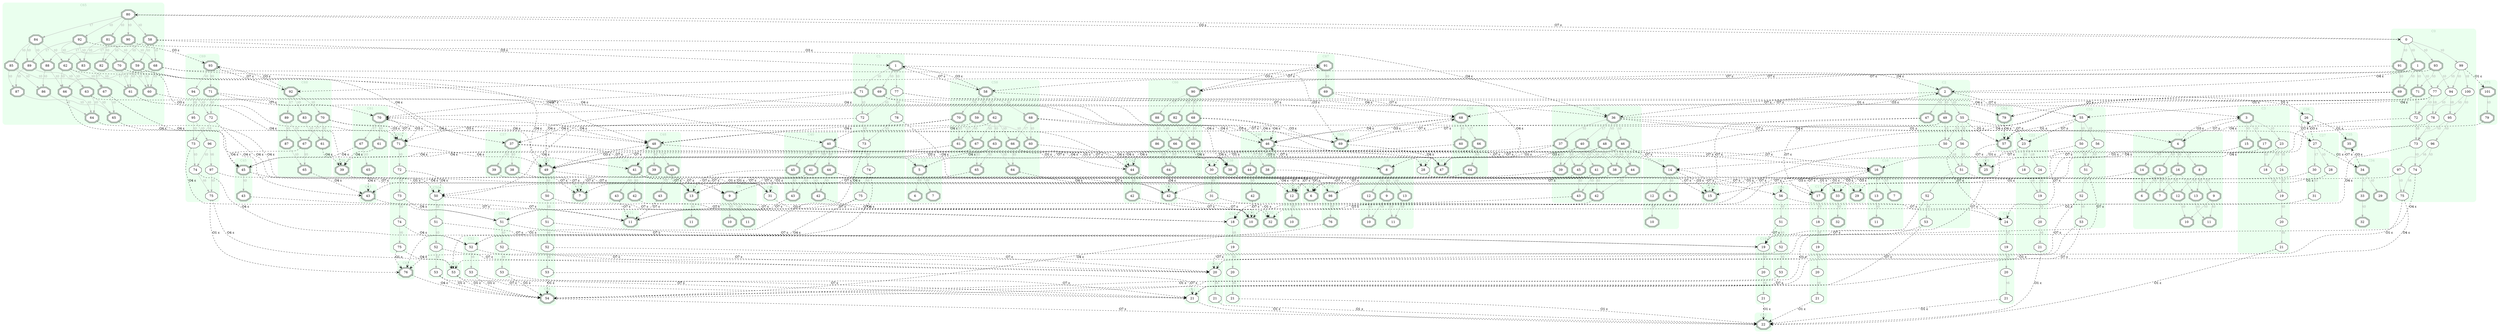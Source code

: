digraph "EXPgen/Seed1462881539" {
node [style=filled fillcolor=white]
subgraph cluster0 {
style="rounded,filled" label="C0" fontcolor="#B2CCBB" color="#EAFFEE"
edge[color=darkgray fontcolor=darkgray]
node [shape=octagon]; C0S0 [label=0];
node [shape=doubleoctagon]; C0S1 [label=1];
node [shape=doubleoctagon]; C0S69 [label=69];
node [shape=doubleoctagon]; C0S71 [label=71];
node [shape=octagon]; C0S72 [label=72];
node [shape=octagon]; C0S73 [label=73];
node [shape=octagon]; C0S74 [label=74];
node [shape=octagon]; C0S75 [label=75];
node [shape=octagon]; C0S77 [label=77];
node [shape=octagon]; C0S78 [label=78];
node [shape=doubleoctagon]; C0S91 [label=91];
node [shape=doubleoctagon]; C0S93 [label=93];
node [shape=oval]; C0S94 [label=94];
node [shape=oval]; C0S95 [label=95];
node [shape=oval]; C0S96 [label=96];
node [shape=octagon]; C0S97 [label=97];
node [shape=octagon]; C0S99 [label=99];
node [shape=oval]; C0S100 [label=100];
C0S0 -> C0S1 [label=t0]
C0S0 -> C0S99 [label=t0]
C0S0 -> C0S91 [label=t0]
C0S0 -> C0S93 [label=t0]
C0S1 -> C0S77 [label=t0]
C0S1 -> C0S69 [label=t0]
C0S1 -> C0S71 [label=t0]
C0S71 -> C0S72 [label=t0]
C0S72 -> C0S73 [label=t8]
C0S73 -> C0S74 [label=t0]
C0S74 -> C0S75 [label=t6]
C0S77 -> C0S78 [label=t8]
C0S77 -> C0S72 [label=t0]
C0S78 -> C0S73 [label=t0]
C0S91 -> C0S69 [label=t0]
C0S93 -> C0S71 [label=t0]
C0S93 -> C0S94 [label=t0]
C0S94 -> C0S72 [label=t0]
C0S94 -> C0S95 [label=t8]
C0S95 -> C0S73 [label=t0]
C0S95 -> C0S96 [label=t0]
C0S96 -> C0S74 [label=t0]
C0S96 -> C0S97 [label=t6]
C0S97 -> C0S75 [label=t0]
C0S99 -> C0S77 [label=t0]
C0S99 -> C0S100 [label=t8]
C0S99 -> C0S94 [label=t0]
C0S100 -> C0S78 [label=t0]
C0S100 -> C0S95 [label=t0]
}
subgraph cluster1 {
style="rounded,filled" label="C1" fontcolor="#B2CCBB" color="#EAFFEE"
edge[color=darkgray fontcolor=darkgray]
node [shape=doubleoctagon]; C1S1 [label=1];
node [shape=doubleoctagon]; C1S69 [label=69];
node [shape=doubleoctagon]; C1S71 [label=71];
node [shape=octagon]; C1S72 [label=72];
node [shape=octagon]; C1S73 [label=73];
node [shape=octagon]; C1S74 [label=74];
node [shape=octagon]; C1S75 [label=75];
node [shape=octagon]; C1S77 [label=77];
node [shape=octagon]; C1S78 [label=78];
C1S1 -> C1S77 [label=t0]
C1S1 -> C1S69 [label=t0]
C1S1 -> C1S71 [label=t0]
C1S71 -> C1S72 [label=t0]
C1S72 -> C1S73 [label=t8]
C1S73 -> C1S74 [label=t0]
C1S74 -> C1S75 [label=t6]
C1S77 -> C1S78 [label=t8]
C1S77 -> C1S72 [label=t0]
C1S78 -> C1S73 [label=t0]
}
subgraph cluster2 {
style="rounded,filled" label="C2" fontcolor="#B2CCBB" color="#EAFFEE"
edge[color=darkgray fontcolor=darkgray]
node [shape=doubleoctagon]; C2S2 [label=2];
node [shape=doubleoctagon]; C2S47 [label=47];
node [shape=doubleoctagon]; C2S49 [label=49];
node [shape=octagon]; C2S50 [label=50];
node [shape=octagon]; C2S51 [label=51];
node [shape=octagon]; C2S52 [label=52];
node [shape=octagon]; C2S53 [label=53];
node [shape=octagon]; C2S55 [label=55];
node [shape=octagon]; C2S56 [label=56];
C2S2 -> C2S55 [label=t0]
C2S2 -> C2S47 [label=t0]
C2S2 -> C2S49 [label=t0]
C2S49 -> C2S50 [label=t0]
C2S50 -> C2S51 [label=t8]
C2S51 -> C2S52 [label=t0]
C2S52 -> C2S53 [label=t6]
C2S55 -> C2S56 [label=t8]
C2S55 -> C2S50 [label=t0]
C2S56 -> C2S51 [label=t0]
}
subgraph cluster3 {
style="rounded,filled" label="C3" fontcolor="#B2CCBB" color="#EAFFEE"
edge[color=darkgray fontcolor=darkgray]
node [shape=doubleoctagon]; C3S3 [label=3];
node [shape=doubleoctagon]; C3S15 [label=15];
node [shape=doubleoctagon]; C3S17 [label=17];
node [shape=oval]; C3S18 [label=18];
node [shape=oval]; C3S19 [label=19];
node [shape=oval]; C3S20 [label=20];
node [shape=octagon]; C3S21 [label=21];
node [shape=octagon]; C3S23 [label=23];
node [shape=oval]; C3S24 [label=24];
C3S3 -> C3S23 [label=t0]
C3S3 -> C3S15 [label=t0]
C3S3 -> C3S17 [label=t0]
C3S17 -> C3S18 [label=t0]
C3S18 -> C3S19 [label=t8]
C3S19 -> C3S20 [label=t0]
C3S20 -> C3S21 [label=t6]
C3S23 -> C3S24 [label=t8]
C3S23 -> C3S18 [label=t0]
C3S24 -> C3S19 [label=t0]
}
subgraph cluster4 {
style="rounded,filled" label="C4" fontcolor="#B2CCBB" color="#EAFFEE"
edge[color=darkgray fontcolor=darkgray]
node [shape=doubleoctagon]; C4S4 [label=4];
node [shape=doubleoctagon]; C4S5 [label=5];
node [shape=doubleoctagon]; C4S6 [label=6];
node [shape=doubleoctagon]; C4S7 [label=7];
node [shape=doubleoctagon]; C4S8 [label=8];
node [shape=doubleoctagon]; C4S9 [label=9];
node [shape=doubleoctagon]; C4S10 [label=10];
node [shape=doubleoctagon]; C4S11 [label=11];
node [shape=doubleoctagon]; C4S12 [label=12];
node [shape=doubleoctagon]; C4S13 [label=13];
node [shape=doubleoctagon]; C4S14 [label=14];
node [shape=doubleoctagon]; C4S16 [label=16];
C4S4 -> C4S5 [label=t0]
C4S4 -> C4S8 [label=t7]
C4S4 -> C4S14 [label=t0]
C4S4 -> C4S16 [label=t0]
C4S5 -> C4S6 [label=t0]
C4S5 -> C4S7 [label=t0]
C4S8 -> C4S9 [label=t0]
C4S8 -> C4S12 [label=t0]
C4S8 -> C4S13 [label=t0]
C4S9 -> C4S10 [label=t0]
C4S9 -> C4S11 [label=t0]
C4S12 -> C4S10 [label=t0]
C4S13 -> C4S11 [label=t0]
C4S14 -> C4S6 [label=t0]
C4S14 -> C4S12 [label=t7]
C4S16 -> C4S7 [label=t0]
C4S16 -> C4S13 [label=t7]
}
subgraph cluster5 {
style="rounded,filled" label="C5" fontcolor="#B2CCBB" color="#EAFFEE"
edge[color=darkgray fontcolor=darkgray]
node [shape=doubleoctagon]; C5S5 [label=5];
node [shape=doubleoctagon]; C5S6 [label=6];
node [shape=doubleoctagon]; C5S7 [label=7];
C5S5 -> C5S6 [label=t0]
C5S5 -> C5S7 [label=t0]
}
subgraph cluster6 {
style="rounded,filled" label="C6" fontcolor="#B2CCBB" color="#EAFFEE"
edge[color=darkgray fontcolor=darkgray]
node [shape=doubleoctagon]; C6S6 [label=6];
}
subgraph cluster7 {
style="rounded,filled" label="C7" fontcolor="#B2CCBB" color="#EAFFEE"
edge[color=darkgray fontcolor=darkgray]
node [shape=doubleoctagon]; C7S7 [label=7];
}
subgraph cluster8 {
style="rounded,filled" label="C8" fontcolor="#B2CCBB" color="#EAFFEE"
edge[color=darkgray fontcolor=darkgray]
node [shape=doubleoctagon]; C8S8 [label=8];
node [shape=doubleoctagon]; C8S9 [label=9];
node [shape=doubleoctagon]; C8S10 [label=10];
node [shape=doubleoctagon]; C8S11 [label=11];
node [shape=doubleoctagon]; C8S12 [label=12];
node [shape=doubleoctagon]; C8S13 [label=13];
C8S8 -> C8S9 [label=t0]
C8S8 -> C8S12 [label=t0]
C8S8 -> C8S13 [label=t0]
C8S9 -> C8S10 [label=t0]
C8S9 -> C8S11 [label=t0]
C8S12 -> C8S10 [label=t0]
C8S13 -> C8S11 [label=t0]
}
subgraph cluster9 {
style="rounded,filled" label="C9" fontcolor="#B2CCBB" color="#EAFFEE"
edge[color=darkgray fontcolor=darkgray]
node [shape=doubleoctagon]; C9S9 [label=9];
node [shape=doubleoctagon]; C9S10 [label=10];
node [shape=doubleoctagon]; C9S11 [label=11];
C9S9 -> C9S10 [label=t0]
C9S9 -> C9S11 [label=t0]
}
subgraph cluster10 {
style="rounded,filled" label="C10" fontcolor="#B2CCBB" color="#EAFFEE"
edge[color=darkgray fontcolor=darkgray]
node [shape=doubleoctagon]; C10S10 [label=10];
}
subgraph cluster11 {
style="rounded,filled" label="C11" fontcolor="#B2CCBB" color="#EAFFEE"
edge[color=darkgray fontcolor=darkgray]
node [shape=doubleoctagon]; C11S11 [label=11];
}
subgraph cluster12 {
style="rounded,filled" label="C12" fontcolor="#B2CCBB" color="#EAFFEE"
edge[color=darkgray fontcolor=darkgray]
node [shape=doubleoctagon]; C12S12 [label=12];
node [shape=doubleoctagon]; C12S10 [label=10];
C12S12 -> C12S10 [label=t0]
}
subgraph cluster13 {
style="rounded,filled" label="C13" fontcolor="#B2CCBB" color="#EAFFEE"
edge[color=darkgray fontcolor=darkgray]
node [shape=doubleoctagon]; C13S13 [label=13];
node [shape=doubleoctagon]; C13S11 [label=11];
C13S13 -> C13S11 [label=t0]
}
subgraph cluster14 {
style="rounded,filled" label="C14" fontcolor="#B2CCBB" color="#EAFFEE"
edge[color=darkgray fontcolor=darkgray]
node [shape=doubleoctagon]; C14S14 [label=14];
node [shape=doubleoctagon]; C14S10 [label=10];
node [shape=doubleoctagon]; C14S12 [label=12];
node [shape=doubleoctagon]; C14S6 [label=6];
C14S14 -> C14S6 [label=t0]
C14S14 -> C14S12 [label=t7]
C14S12 -> C14S10 [label=t0]
}
subgraph cluster15 {
style="rounded,filled" label="C15" fontcolor="#B2CCBB" color="#EAFFEE"
edge[color=darkgray fontcolor=darkgray]
node [shape=doubleoctagon]; C15S15 [label=15];
}
subgraph cluster16 {
style="rounded,filled" label="C16" fontcolor="#B2CCBB" color="#EAFFEE"
edge[color=darkgray fontcolor=darkgray]
node [shape=doubleoctagon]; C16S16 [label=16];
node [shape=doubleoctagon]; C16S11 [label=11];
node [shape=doubleoctagon]; C16S13 [label=13];
node [shape=doubleoctagon]; C16S7 [label=7];
C16S16 -> C16S7 [label=t0]
C16S16 -> C16S13 [label=t7]
C16S13 -> C16S11 [label=t0]
}
subgraph cluster17 {
style="rounded,filled" label="C17" fontcolor="#B2CCBB" color="#EAFFEE"
edge[color=darkgray fontcolor=darkgray]
node [shape=doubleoctagon]; C17S17 [label=17];
node [shape=oval]; C17S18 [label=18];
node [shape=oval]; C17S19 [label=19];
node [shape=oval]; C17S20 [label=20];
node [shape=octagon]; C17S21 [label=21];
C17S17 -> C17S18 [label=t0]
C17S18 -> C17S19 [label=t8]
C17S19 -> C17S20 [label=t0]
C17S20 -> C17S21 [label=t6]
}
subgraph cluster18 {
style="rounded,filled" label="C18" fontcolor="#B2CCBB" color="#EAFFEE"
edge[color=darkgray fontcolor=darkgray]
node [shape=oval]; C18S18 [label=18];
node [shape=oval]; C18S19 [label=19];
node [shape=oval]; C18S20 [label=20];
node [shape=octagon]; C18S21 [label=21];
C18S18 -> C18S19 [label=t8]
C18S19 -> C18S20 [label=t0]
C18S20 -> C18S21 [label=t6]
}
subgraph cluster19 {
style="rounded,filled" label="C19" fontcolor="#B2CCBB" color="#EAFFEE"
edge[color=darkgray fontcolor=darkgray]
node [shape=oval]; C19S19 [label=19];
node [shape=oval]; C19S20 [label=20];
node [shape=octagon]; C19S21 [label=21];
C19S19 -> C19S20 [label=t0]
C19S20 -> C19S21 [label=t6]
}
subgraph cluster20 {
style="rounded,filled" label="C20" fontcolor="#B2CCBB" color="#EAFFEE"
edge[color=darkgray fontcolor=darkgray]
node [shape=oval]; C20S20 [label=20];
node [shape=octagon]; C20S21 [label=21];
C20S20 -> C20S21 [label=t6]
}
subgraph cluster21 {
style="rounded,filled" label="C21" fontcolor="#B2CCBB" color="#EAFFEE"
edge[color=darkgray fontcolor=darkgray]
node [shape=octagon]; C21S21 [label=21];
}
subgraph cluster22 {
style="rounded,filled" label="C22" fontcolor="#B2CCBB" color="#EAFFEE"
edge[color=darkgray fontcolor=darkgray]
node [shape=doubleoctagon]; C22S22 [label=22];
}
subgraph cluster23 {
style="rounded,filled" label="C23" fontcolor="#B2CCBB" color="#EAFFEE"
edge[color=darkgray fontcolor=darkgray]
node [shape=octagon]; C23S23 [label=23];
node [shape=oval]; C23S19 [label=19];
node [shape=oval]; C23S20 [label=20];
node [shape=octagon]; C23S21 [label=21];
node [shape=oval]; C23S18 [label=18];
node [shape=oval]; C23S24 [label=24];
C23S23 -> C23S24 [label=t8]
C23S23 -> C23S18 [label=t0]
C23S19 -> C23S20 [label=t0]
C23S20 -> C23S21 [label=t6]
C23S18 -> C23S19 [label=t8]
C23S24 -> C23S19 [label=t0]
}
subgraph cluster24 {
style="rounded,filled" label="C24" fontcolor="#B2CCBB" color="#EAFFEE"
edge[color=darkgray fontcolor=darkgray]
node [shape=oval]; C24S24 [label=24];
node [shape=oval]; C24S20 [label=20];
node [shape=octagon]; C24S21 [label=21];
node [shape=oval]; C24S19 [label=19];
C24S24 -> C24S19 [label=t0]
C24S20 -> C24S21 [label=t6]
C24S19 -> C24S20 [label=t0]
}
subgraph cluster25 {
style="rounded,filled" label="C25" fontcolor="#B2CCBB" color="#EAFFEE"
edge[color=darkgray fontcolor=darkgray]
node [shape=doubleoctagon]; C25S25 [label=25];
}
subgraph cluster26 {
style="rounded,filled" label="C26" fontcolor="#B2CCBB" color="#EAFFEE"
edge[color=darkgray fontcolor=darkgray]
node [shape=octagon]; C26S26 [label=26];
}
subgraph cluster27 {
style="rounded,filled" label="C27" fontcolor="#B2CCBB" color="#EAFFEE"
edge[color=darkgray fontcolor=darkgray]
node [shape=octagon]; C27S27 [label=27];
node [shape=octagon]; C27S28 [label=28];
node [shape=octagon]; C27S30 [label=30];
node [shape=octagon]; C27S31 [label=31];
C27S27 -> C27S28 [label=t0]
C27S27 -> C27S30 [label=t7]
C27S30 -> C27S31 [label=t0]
}
subgraph cluster28 {
style="rounded,filled" label="C28" fontcolor="#B2CCBB" color="#EAFFEE"
edge[color=darkgray fontcolor=darkgray]
node [shape=octagon]; C28S28 [label=28];
}
subgraph cluster29 {
style="rounded,filled" label="C29" fontcolor="#B2CCBB" color="#EAFFEE"
edge[color=darkgray fontcolor=darkgray]
node [shape=doubleoctagon]; C29S29 [label=29];
}
subgraph cluster30 {
style="rounded,filled" label="C30" fontcolor="#B2CCBB" color="#EAFFEE"
edge[color=darkgray fontcolor=darkgray]
node [shape=octagon]; C30S30 [label=30];
node [shape=octagon]; C30S31 [label=31];
C30S30 -> C30S31 [label=t0]
}
subgraph cluster31 {
style="rounded,filled" label="C31" fontcolor="#B2CCBB" color="#EAFFEE"
edge[color=darkgray fontcolor=darkgray]
node [shape=octagon]; C31S31 [label=31];
}
subgraph cluster32 {
style="rounded,filled" label="C32" fontcolor="#B2CCBB" color="#EAFFEE"
edge[color=darkgray fontcolor=darkgray]
node [shape=doubleoctagon]; C32S32 [label=32];
}
subgraph cluster33 {
style="rounded,filled" label="C33" fontcolor="#B2CCBB" color="#EAFFEE"
edge[color=darkgray fontcolor=darkgray]
node [shape=doubleoctagon]; C33S33 [label=33];
node [shape=doubleoctagon]; C33S32 [label=32];
C33S33 -> C33S32 [label=t0]
}
subgraph cluster34 {
style="rounded,filled" label="C34" fontcolor="#B2CCBB" color="#EAFFEE"
edge[color=darkgray fontcolor=darkgray]
node [shape=doubleoctagon]; C34S34 [label=34];
node [shape=doubleoctagon]; C34S32 [label=32];
node [shape=doubleoctagon]; C34S33 [label=33];
node [shape=doubleoctagon]; C34S29 [label=29];
C34S34 -> C34S29 [label=t0]
C34S34 -> C34S33 [label=t7]
C34S33 -> C34S32 [label=t0]
}
subgraph cluster35 {
style="rounded,filled" label="C35" fontcolor="#B2CCBB" color="#EAFFEE"
edge[color=darkgray fontcolor=darkgray]
node [shape=doubleoctagon]; C35S35 [label=35];
}
subgraph cluster36 {
style="rounded,filled" label="C36" fontcolor="#B2CCBB" color="#EAFFEE"
edge[color=darkgray fontcolor=darkgray]
node [shape=doubleoctagon]; C36S36 [label=36];
node [shape=doubleoctagon]; C36S37 [label=37];
node [shape=doubleoctagon]; C36S38 [label=38];
node [shape=doubleoctagon]; C36S39 [label=39];
node [shape=doubleoctagon]; C36S40 [label=40];
node [shape=doubleoctagon]; C36S41 [label=41];
node [shape=doubleoctagon]; C36S42 [label=42];
node [shape=doubleoctagon]; C36S43 [label=43];
node [shape=doubleoctagon]; C36S44 [label=44];
node [shape=doubleoctagon]; C36S45 [label=45];
node [shape=doubleoctagon]; C36S46 [label=46];
node [shape=doubleoctagon]; C36S48 [label=48];
C36S36 -> C36S37 [label=t0]
C36S36 -> C36S40 [label=t7]
C36S36 -> C36S46 [label=t0]
C36S36 -> C36S48 [label=t0]
C36S37 -> C36S38 [label=t0]
C36S37 -> C36S39 [label=t0]
C36S40 -> C36S41 [label=t0]
C36S40 -> C36S44 [label=t0]
C36S40 -> C36S45 [label=t0]
C36S41 -> C36S42 [label=t0]
C36S41 -> C36S43 [label=t0]
C36S44 -> C36S42 [label=t0]
C36S45 -> C36S43 [label=t0]
C36S46 -> C36S38 [label=t0]
C36S46 -> C36S44 [label=t7]
C36S48 -> C36S39 [label=t0]
C36S48 -> C36S45 [label=t7]
}
subgraph cluster37 {
style="rounded,filled" label="C37" fontcolor="#B2CCBB" color="#EAFFEE"
edge[color=darkgray fontcolor=darkgray]
node [shape=doubleoctagon]; C37S37 [label=37];
node [shape=doubleoctagon]; C37S38 [label=38];
node [shape=doubleoctagon]; C37S39 [label=39];
C37S37 -> C37S38 [label=t0]
C37S37 -> C37S39 [label=t0]
}
subgraph cluster38 {
style="rounded,filled" label="C38" fontcolor="#B2CCBB" color="#EAFFEE"
edge[color=darkgray fontcolor=darkgray]
node [shape=doubleoctagon]; C38S38 [label=38];
}
subgraph cluster39 {
style="rounded,filled" label="C39" fontcolor="#B2CCBB" color="#EAFFEE"
edge[color=darkgray fontcolor=darkgray]
node [shape=doubleoctagon]; C39S39 [label=39];
}
subgraph cluster40 {
style="rounded,filled" label="C40" fontcolor="#B2CCBB" color="#EAFFEE"
edge[color=darkgray fontcolor=darkgray]
node [shape=doubleoctagon]; C40S40 [label=40];
node [shape=doubleoctagon]; C40S41 [label=41];
node [shape=doubleoctagon]; C40S42 [label=42];
node [shape=doubleoctagon]; C40S43 [label=43];
node [shape=doubleoctagon]; C40S44 [label=44];
node [shape=doubleoctagon]; C40S45 [label=45];
C40S40 -> C40S41 [label=t0]
C40S40 -> C40S44 [label=t0]
C40S40 -> C40S45 [label=t0]
C40S41 -> C40S42 [label=t0]
C40S41 -> C40S43 [label=t0]
C40S44 -> C40S42 [label=t0]
C40S45 -> C40S43 [label=t0]
}
subgraph cluster41 {
style="rounded,filled" label="C41" fontcolor="#B2CCBB" color="#EAFFEE"
edge[color=darkgray fontcolor=darkgray]
node [shape=doubleoctagon]; C41S41 [label=41];
node [shape=doubleoctagon]; C41S42 [label=42];
node [shape=doubleoctagon]; C41S43 [label=43];
C41S41 -> C41S42 [label=t0]
C41S41 -> C41S43 [label=t0]
}
subgraph cluster42 {
style="rounded,filled" label="C42" fontcolor="#B2CCBB" color="#EAFFEE"
edge[color=darkgray fontcolor=darkgray]
node [shape=doubleoctagon]; C42S42 [label=42];
}
subgraph cluster43 {
style="rounded,filled" label="C43" fontcolor="#B2CCBB" color="#EAFFEE"
edge[color=darkgray fontcolor=darkgray]
node [shape=doubleoctagon]; C43S43 [label=43];
}
subgraph cluster44 {
style="rounded,filled" label="C44" fontcolor="#B2CCBB" color="#EAFFEE"
edge[color=darkgray fontcolor=darkgray]
node [shape=doubleoctagon]; C44S44 [label=44];
node [shape=doubleoctagon]; C44S42 [label=42];
C44S44 -> C44S42 [label=t0]
}
subgraph cluster45 {
style="rounded,filled" label="C45" fontcolor="#B2CCBB" color="#EAFFEE"
edge[color=darkgray fontcolor=darkgray]
node [shape=doubleoctagon]; C45S45 [label=45];
node [shape=doubleoctagon]; C45S43 [label=43];
C45S45 -> C45S43 [label=t0]
}
subgraph cluster46 {
style="rounded,filled" label="C46" fontcolor="#B2CCBB" color="#EAFFEE"
edge[color=darkgray fontcolor=darkgray]
node [shape=doubleoctagon]; C46S46 [label=46];
node [shape=doubleoctagon]; C46S42 [label=42];
node [shape=doubleoctagon]; C46S44 [label=44];
node [shape=doubleoctagon]; C46S38 [label=38];
C46S46 -> C46S38 [label=t0]
C46S46 -> C46S44 [label=t7]
C46S44 -> C46S42 [label=t0]
}
subgraph cluster47 {
style="rounded,filled" label="C47" fontcolor="#B2CCBB" color="#EAFFEE"
edge[color=darkgray fontcolor=darkgray]
node [shape=doubleoctagon]; C47S47 [label=47];
}
subgraph cluster48 {
style="rounded,filled" label="C48" fontcolor="#B2CCBB" color="#EAFFEE"
edge[color=darkgray fontcolor=darkgray]
node [shape=doubleoctagon]; C48S48 [label=48];
node [shape=doubleoctagon]; C48S43 [label=43];
node [shape=doubleoctagon]; C48S45 [label=45];
node [shape=doubleoctagon]; C48S39 [label=39];
C48S48 -> C48S39 [label=t0]
C48S48 -> C48S45 [label=t7]
C48S45 -> C48S43 [label=t0]
}
subgraph cluster49 {
style="rounded,filled" label="C49" fontcolor="#B2CCBB" color="#EAFFEE"
edge[color=darkgray fontcolor=darkgray]
node [shape=doubleoctagon]; C49S49 [label=49];
node [shape=octagon]; C49S50 [label=50];
node [shape=octagon]; C49S51 [label=51];
node [shape=octagon]; C49S52 [label=52];
node [shape=octagon]; C49S53 [label=53];
C49S49 -> C49S50 [label=t0]
C49S50 -> C49S51 [label=t8]
C49S51 -> C49S52 [label=t0]
C49S52 -> C49S53 [label=t6]
}
subgraph cluster50 {
style="rounded,filled" label="C50" fontcolor="#B2CCBB" color="#EAFFEE"
edge[color=darkgray fontcolor=darkgray]
node [shape=octagon]; C50S50 [label=50];
node [shape=octagon]; C50S51 [label=51];
node [shape=octagon]; C50S52 [label=52];
node [shape=octagon]; C50S53 [label=53];
C50S50 -> C50S51 [label=t8]
C50S51 -> C50S52 [label=t0]
C50S52 -> C50S53 [label=t6]
}
subgraph cluster51 {
style="rounded,filled" label="C51" fontcolor="#B2CCBB" color="#EAFFEE"
edge[color=darkgray fontcolor=darkgray]
node [shape=octagon]; C51S51 [label=51];
node [shape=octagon]; C51S52 [label=52];
node [shape=octagon]; C51S53 [label=53];
C51S51 -> C51S52 [label=t0]
C51S52 -> C51S53 [label=t6]
}
subgraph cluster52 {
style="rounded,filled" label="C52" fontcolor="#B2CCBB" color="#EAFFEE"
edge[color=darkgray fontcolor=darkgray]
node [shape=octagon]; C52S52 [label=52];
node [shape=octagon]; C52S53 [label=53];
C52S52 -> C52S53 [label=t6]
}
subgraph cluster53 {
style="rounded,filled" label="C53" fontcolor="#B2CCBB" color="#EAFFEE"
edge[color=darkgray fontcolor=darkgray]
node [shape=octagon]; C53S53 [label=53];
}
subgraph cluster54 {
style="rounded,filled" label="C54" fontcolor="#B2CCBB" color="#EAFFEE"
edge[color=darkgray fontcolor=darkgray]
node [shape=doubleoctagon]; C54S54 [label=54];
}
subgraph cluster55 {
style="rounded,filled" label="C55" fontcolor="#B2CCBB" color="#EAFFEE"
edge[color=darkgray fontcolor=darkgray]
node [shape=octagon]; C55S55 [label=55];
node [shape=octagon]; C55S51 [label=51];
node [shape=octagon]; C55S52 [label=52];
node [shape=octagon]; C55S53 [label=53];
node [shape=octagon]; C55S50 [label=50];
node [shape=octagon]; C55S56 [label=56];
C55S55 -> C55S56 [label=t8]
C55S55 -> C55S50 [label=t0]
C55S51 -> C55S52 [label=t0]
C55S52 -> C55S53 [label=t6]
C55S50 -> C55S51 [label=t8]
C55S56 -> C55S51 [label=t0]
}
subgraph cluster56 {
style="rounded,filled" label="C56" fontcolor="#B2CCBB" color="#EAFFEE"
edge[color=darkgray fontcolor=darkgray]
node [shape=octagon]; C56S56 [label=56];
node [shape=octagon]; C56S52 [label=52];
node [shape=octagon]; C56S53 [label=53];
node [shape=octagon]; C56S51 [label=51];
C56S56 -> C56S51 [label=t0]
C56S52 -> C56S53 [label=t6]
C56S51 -> C56S52 [label=t0]
}
subgraph cluster57 {
style="rounded,filled" label="C57" fontcolor="#B2CCBB" color="#EAFFEE"
edge[color=darkgray fontcolor=darkgray]
node [shape=doubleoctagon]; C57S57 [label=57];
}
subgraph cluster58 {
style="rounded,filled" label="C58" fontcolor="#B2CCBB" color="#EAFFEE"
edge[color=darkgray fontcolor=darkgray]
node [shape=doubleoctagon]; C58S58 [label=58];
node [shape=doubleoctagon]; C58S59 [label=59];
node [shape=doubleoctagon]; C58S60 [label=60];
node [shape=doubleoctagon]; C58S61 [label=61];
node [shape=doubleoctagon]; C58S62 [label=62];
node [shape=doubleoctagon]; C58S63 [label=63];
node [shape=doubleoctagon]; C58S64 [label=64];
node [shape=doubleoctagon]; C58S65 [label=65];
node [shape=doubleoctagon]; C58S66 [label=66];
node [shape=doubleoctagon]; C58S67 [label=67];
node [shape=doubleoctagon]; C58S68 [label=68];
node [shape=doubleoctagon]; C58S70 [label=70];
C58S58 -> C58S59 [label=t0]
C58S58 -> C58S62 [label=t7]
C58S58 -> C58S68 [label=t0]
C58S58 -> C58S70 [label=t0]
C58S59 -> C58S60 [label=t0]
C58S59 -> C58S61 [label=t0]
C58S62 -> C58S63 [label=t0]
C58S62 -> C58S66 [label=t0]
C58S62 -> C58S67 [label=t0]
C58S63 -> C58S64 [label=t0]
C58S63 -> C58S65 [label=t0]
C58S66 -> C58S64 [label=t0]
C58S67 -> C58S65 [label=t0]
C58S68 -> C58S60 [label=t0]
C58S68 -> C58S66 [label=t7]
C58S70 -> C58S61 [label=t0]
C58S70 -> C58S67 [label=t7]
}
subgraph cluster59 {
style="rounded,filled" label="C59" fontcolor="#B2CCBB" color="#EAFFEE"
edge[color=darkgray fontcolor=darkgray]
node [shape=doubleoctagon]; C59S68 [label=68];
node [shape=doubleoctagon]; C59S64 [label=64];
node [shape=doubleoctagon]; C59S66 [label=66];
node [shape=doubleoctagon]; C59S60 [label=60];
C59S68 -> C59S60 [label=t0]
C59S68 -> C59S66 [label=t7]
C59S66 -> C59S64 [label=t0]
}
subgraph cluster60 {
style="rounded,filled" label="C60" fontcolor="#B2CCBB" color="#EAFFEE"
edge[color=darkgray fontcolor=darkgray]
node [shape=doubleoctagon]; C60S69 [label=69];
}
subgraph cluster61 {
style="rounded,filled" label="C61" fontcolor="#B2CCBB" color="#EAFFEE"
edge[color=darkgray fontcolor=darkgray]
node [shape=doubleoctagon]; C61S70 [label=70];
node [shape=doubleoctagon]; C61S65 [label=65];
node [shape=doubleoctagon]; C61S67 [label=67];
node [shape=doubleoctagon]; C61S61 [label=61];
C61S70 -> C61S61 [label=t0]
C61S70 -> C61S67 [label=t7]
C61S67 -> C61S65 [label=t0]
}
subgraph cluster62 {
style="rounded,filled" label="C62" fontcolor="#B2CCBB" color="#EAFFEE"
edge[color=darkgray fontcolor=darkgray]
node [shape=doubleoctagon]; C62S71 [label=71];
node [shape=octagon]; C62S72 [label=72];
node [shape=octagon]; C62S73 [label=73];
node [shape=octagon]; C62S74 [label=74];
node [shape=octagon]; C62S75 [label=75];
C62S71 -> C62S72 [label=t0]
C62S72 -> C62S73 [label=t8]
C62S73 -> C62S74 [label=t0]
C62S74 -> C62S75 [label=t6]
}
subgraph cluster63 {
style="rounded,filled" label="C63" fontcolor="#B2CCBB" color="#EAFFEE"
edge[color=darkgray fontcolor=darkgray]
node [shape=doubleoctagon]; C63S76 [label=76];
}
subgraph cluster64 {
style="rounded,filled" label="C64" fontcolor="#B2CCBB" color="#EAFFEE"
edge[color=darkgray fontcolor=darkgray]
node [shape=doubleoctagon]; C64S79 [label=79];
}
subgraph cluster65 {
style="rounded,filled" label="C65" fontcolor="#B2CCBB" color="#EAFFEE"
edge[color=darkgray fontcolor=darkgray]
node [shape=doubleoctagon]; C65S80 [label=80];
node [shape=doubleoctagon]; C65S59 [label=59];
node [shape=doubleoctagon]; C65S60 [label=60];
node [shape=doubleoctagon]; C65S61 [label=61];
node [shape=doubleoctagon]; C65S62 [label=62];
node [shape=doubleoctagon]; C65S63 [label=63];
node [shape=doubleoctagon]; C65S64 [label=64];
node [shape=doubleoctagon]; C65S65 [label=65];
node [shape=doubleoctagon]; C65S66 [label=66];
node [shape=doubleoctagon]; C65S67 [label=67];
node [shape=doubleoctagon]; C65S68 [label=68];
node [shape=doubleoctagon]; C65S70 [label=70];
node [shape=doubleoctagon]; C65S58 [label=58];
node [shape=doubleoctagon]; C65S81 [label=81];
node [shape=doubleoctagon]; C65S82 [label=82];
node [shape=doubleoctagon]; C65S83 [label=83];
node [shape=doubleoctagon]; C65S84 [label=84];
node [shape=doubleoctagon]; C65S85 [label=85];
node [shape=doubleoctagon]; C65S86 [label=86];
node [shape=doubleoctagon]; C65S87 [label=87];
node [shape=doubleoctagon]; C65S88 [label=88];
node [shape=doubleoctagon]; C65S89 [label=89];
node [shape=doubleoctagon]; C65S90 [label=90];
node [shape=doubleoctagon]; C65S92 [label=92];
C65S80 -> C65S58 [label=t0]
C65S80 -> C65S81 [label=t0]
C65S80 -> C65S84 [label=t7]
C65S80 -> C65S90 [label=t0]
C65S80 -> C65S92 [label=t0]
C65S59 -> C65S60 [label=t0]
C65S59 -> C65S61 [label=t0]
C65S62 -> C65S63 [label=t0]
C65S62 -> C65S66 [label=t0]
C65S62 -> C65S67 [label=t0]
C65S63 -> C65S64 [label=t0]
C65S63 -> C65S65 [label=t0]
C65S66 -> C65S64 [label=t0]
C65S67 -> C65S65 [label=t0]
C65S68 -> C65S60 [label=t0]
C65S68 -> C65S66 [label=t7]
C65S70 -> C65S61 [label=t0]
C65S70 -> C65S67 [label=t7]
C65S58 -> C65S59 [label=t0]
C65S58 -> C65S62 [label=t7]
C65S58 -> C65S68 [label=t0]
C65S58 -> C65S70 [label=t0]
C65S81 -> C65S59 [label=t0]
C65S81 -> C65S82 [label=t0]
C65S81 -> C65S83 [label=t0]
C65S82 -> C65S60 [label=t0]
C65S83 -> C65S61 [label=t0]
C65S84 -> C65S62 [label=t0]
C65S84 -> C65S85 [label=t0]
C65S84 -> C65S88 [label=t0]
C65S84 -> C65S89 [label=t0]
C65S85 -> C65S63 [label=t0]
C65S85 -> C65S86 [label=t0]
C65S85 -> C65S87 [label=t0]
C65S86 -> C65S64 [label=t0]
C65S87 -> C65S65 [label=t0]
C65S88 -> C65S66 [label=t0]
C65S88 -> C65S86 [label=t0]
C65S89 -> C65S67 [label=t0]
C65S89 -> C65S87 [label=t0]
C65S90 -> C65S68 [label=t0]
C65S90 -> C65S82 [label=t0]
C65S90 -> C65S88 [label=t7]
C65S92 -> C65S70 [label=t0]
C65S92 -> C65S83 [label=t0]
C65S92 -> C65S89 [label=t7]
}
subgraph cluster66 {
style="rounded,filled" label="C66" fontcolor="#B2CCBB" color="#EAFFEE"
edge[color=darkgray fontcolor=darkgray]
node [shape=doubleoctagon]; C66S90 [label=90];
node [shape=doubleoctagon]; C66S64 [label=64];
node [shape=doubleoctagon]; C66S66 [label=66];
node [shape=doubleoctagon]; C66S68 [label=68];
node [shape=doubleoctagon]; C66S82 [label=82];
node [shape=doubleoctagon]; C66S86 [label=86];
node [shape=doubleoctagon]; C66S88 [label=88];
node [shape=doubleoctagon]; C66S60 [label=60];
C66S90 -> C66S68 [label=t0]
C66S90 -> C66S82 [label=t0]
C66S90 -> C66S88 [label=t7]
C66S66 -> C66S64 [label=t0]
C66S68 -> C66S60 [label=t0]
C66S68 -> C66S66 [label=t7]
C66S82 -> C66S60 [label=t0]
C66S86 -> C66S64 [label=t0]
C66S88 -> C66S66 [label=t0]
C66S88 -> C66S86 [label=t0]
}
subgraph cluster67 {
style="rounded,filled" label="C67" fontcolor="#B2CCBB" color="#EAFFEE"
edge[color=darkgray fontcolor=darkgray]
node [shape=doubleoctagon]; C67S91 [label=91];
node [shape=doubleoctagon]; C67S69 [label=69];
C67S91 -> C67S69 [label=t0]
}
subgraph cluster68 {
style="rounded,filled" label="C68" fontcolor="#B2CCBB" color="#EAFFEE"
edge[color=darkgray fontcolor=darkgray]
node [shape=doubleoctagon]; C68S92 [label=92];
node [shape=doubleoctagon]; C68S65 [label=65];
node [shape=doubleoctagon]; C68S67 [label=67];
node [shape=doubleoctagon]; C68S70 [label=70];
node [shape=doubleoctagon]; C68S83 [label=83];
node [shape=doubleoctagon]; C68S87 [label=87];
node [shape=doubleoctagon]; C68S89 [label=89];
node [shape=doubleoctagon]; C68S61 [label=61];
C68S92 -> C68S70 [label=t0]
C68S92 -> C68S83 [label=t0]
C68S92 -> C68S89 [label=t7]
C68S67 -> C68S65 [label=t0]
C68S70 -> C68S61 [label=t0]
C68S70 -> C68S67 [label=t7]
C68S83 -> C68S61 [label=t0]
C68S87 -> C68S65 [label=t0]
C68S89 -> C68S67 [label=t0]
C68S89 -> C68S87 [label=t0]
}
subgraph cluster69 {
style="rounded,filled" label="C69" fontcolor="#B2CCBB" color="#EAFFEE"
edge[color=darkgray fontcolor=darkgray]
node [shape=doubleoctagon]; C69S93 [label=93];
node [shape=octagon]; C69S72 [label=72];
node [shape=octagon]; C69S73 [label=73];
node [shape=octagon]; C69S74 [label=74];
node [shape=octagon]; C69S75 [label=75];
node [shape=doubleoctagon]; C69S71 [label=71];
node [shape=oval]; C69S94 [label=94];
node [shape=oval]; C69S95 [label=95];
node [shape=oval]; C69S96 [label=96];
node [shape=octagon]; C69S97 [label=97];
C69S93 -> C69S71 [label=t0]
C69S93 -> C69S94 [label=t0]
C69S72 -> C69S73 [label=t8]
C69S73 -> C69S74 [label=t0]
C69S74 -> C69S75 [label=t6]
C69S71 -> C69S72 [label=t0]
C69S94 -> C69S72 [label=t0]
C69S94 -> C69S95 [label=t8]
C69S95 -> C69S73 [label=t0]
C69S95 -> C69S96 [label=t0]
C69S96 -> C69S74 [label=t0]
C69S96 -> C69S97 [label=t6]
C69S97 -> C69S75 [label=t0]
}
subgraph cluster70 {
style="rounded,filled" label="C70" fontcolor="#B2CCBB" color="#EAFFEE"
edge[color=darkgray fontcolor=darkgray]
node [shape=doubleoctagon]; C70S98 [label=98];
node [shape=doubleoctagon]; C70S76 [label=76];
C70S98 -> C70S76 [label=t0]
}
subgraph cluster71 {
style="rounded,filled" label="C71" fontcolor="#B2CCBB" color="#EAFFEE"
edge[color=darkgray fontcolor=darkgray]
node [shape=doubleoctagon]; C71S101 [label=101];
node [shape=doubleoctagon]; C71S79 [label=79];
C71S101 -> C71S79 [label=t0]
}
C0S0 -> C65S80 [style=dashed arrowhead=vee label="O7 ε"]
C0S93 -> C68S92 [style=dashed arrowhead=vee label="O7 ε"]
C0S97 -> C70S98 [style=dashed arrowhead=vee label="O1 ε"]
C0S75 -> C63S76 [style=dashed arrowhead=vee label="O1 ε"]
C0S75 -> C53S53 [style=dashed arrowhead=vee label="O4 ε"]
C0S74 -> C52S52 [style=dashed arrowhead=vee label="O4 ε"]
C0S73 -> C51S51 [style=dashed arrowhead=vee label="O4 ε"]
C0S72 -> C50S50 [style=dashed arrowhead=vee label="O4 ε"]
C0S71 -> C61S70 [style=dashed arrowhead=vee label="O7 ε"]
C0S71 -> C49S49 [style=dashed arrowhead=vee label="O4 ε"]
C0S91 -> C66S90 [style=dashed arrowhead=vee label="O7 ε"]
C0S69 -> C59S68 [style=dashed arrowhead=vee label="O7 ε"]
C0S69 -> C47S47 [style=dashed arrowhead=vee label="O4 ε"]
C0S99 -> C71S101 [style=dashed arrowhead=vee label="O1 ε"]
C0S78 -> C56S56 [style=dashed arrowhead=vee label="O4 ε"]
C0S77 -> C64S79 [style=dashed arrowhead=vee label="O1 ε"]
C0S77 -> C55S55 [style=dashed arrowhead=vee label="O4 ε"]
C0S1 -> C58S58 [style=dashed arrowhead=vee label="O7 ε"]
C0S1 -> C2S2 [style=dashed arrowhead=vee label="O4 ε"]
C1S1 -> C58S58 [style=dashed arrowhead=vee label="O7 ε"]
C1S1 -> C2S2 [style=dashed arrowhead=vee label="O4 ε"]
C1S71 -> C61S70 [style=dashed arrowhead=vee label="O7 ε"]
C1S71 -> C49S49 [style=dashed arrowhead=vee label="O4 ε"]
C1S72 -> C50S50 [style=dashed arrowhead=vee label="O4 ε"]
C1S73 -> C51S51 [style=dashed arrowhead=vee label="O4 ε"]
C1S74 -> C52S52 [style=dashed arrowhead=vee label="O4 ε"]
C1S75 -> C63S76 [style=dashed arrowhead=vee label="O1 ε"]
C1S75 -> C53S53 [style=dashed arrowhead=vee label="O4 ε"]
C1S69 -> C59S68 [style=dashed arrowhead=vee label="O7 ε"]
C1S69 -> C47S47 [style=dashed arrowhead=vee label="O4 ε"]
C1S77 -> C64S79 [style=dashed arrowhead=vee label="O1 ε"]
C1S77 -> C55S55 [style=dashed arrowhead=vee label="O4 ε"]
C1S78 -> C56S56 [style=dashed arrowhead=vee label="O4 ε"]
C2S2 -> C36S36 [style=dashed arrowhead=vee label="O7 ε"]
C2S2 -> C26S26 [style=dashed arrowhead=vee label="O1 ε"]
C2S2 -> C3S3 [style=dashed arrowhead=vee label="O7 ε"]
C2S49 -> C48S48 [style=dashed arrowhead=vee label="O7 ε"]
C2S49 -> C17S17 [style=dashed arrowhead=vee label="O7 ε"]
C2S50 -> C18S18 [style=dashed arrowhead=vee label="O7 ε"]
C2S51 -> C19S19 [style=dashed arrowhead=vee label="O7 ε"]
C2S52 -> C20S20 [style=dashed arrowhead=vee label="O7 ε"]
C2S53 -> C54S54 [style=dashed arrowhead=vee label="O1 ε"]
C2S53 -> C21S21 [style=dashed arrowhead=vee label="O7 ε"]
C2S47 -> C46S46 [style=dashed arrowhead=vee label="O7 ε"]
C2S47 -> C15S15 [style=dashed arrowhead=vee label="O7 ε"]
C2S55 -> C57S57 [style=dashed arrowhead=vee label="O1 ε"]
C2S55 -> C23S23 [style=dashed arrowhead=vee label="O7 ε"]
C2S56 -> C24S24 [style=dashed arrowhead=vee label="O7 ε"]
C3S3 -> C4S4 [style=dashed arrowhead=vee label="O7 ε"]
C3S17 -> C16S16 [style=dashed arrowhead=vee label="O7 ε"]
C3S21 -> C22S22 [style=dashed arrowhead=vee label="O1 ε"]
C3S15 -> C14S14 [style=dashed arrowhead=vee label="O7 ε"]
C3S23 -> C25S25 [style=dashed arrowhead=vee label="O1 ε"]
C4S4 -> C3S3 [style=dashed arrowhead=vee label="O3 ε"]
C4S16 -> C17S17 [style=dashed arrowhead=vee label="O3 ε"]
C4S14 -> C15S15 [style=dashed arrowhead=vee label="O3 ε"]
C14S14 -> C15S15 [style=dashed arrowhead=vee label="O3 ε"]
C15S15 -> C14S14 [style=dashed arrowhead=vee label="O7 ε"]
C16S16 -> C17S17 [style=dashed arrowhead=vee label="O3 ε"]
C17S17 -> C16S16 [style=dashed arrowhead=vee label="O7 ε"]
C17S21 -> C22S22 [style=dashed arrowhead=vee label="O1 ε"]
C18S21 -> C22S22 [style=dashed arrowhead=vee label="O1 ε"]
C19S21 -> C22S22 [style=dashed arrowhead=vee label="O1 ε"]
C20S21 -> C22S22 [style=dashed arrowhead=vee label="O1 ε"]
C21S21 -> C22S22 [style=dashed arrowhead=vee label="O1 ε"]
C23S23 -> C25S25 [style=dashed arrowhead=vee label="O1 ε"]
C23S21 -> C22S22 [style=dashed arrowhead=vee label="O1 ε"]
C24S21 -> C22S22 [style=dashed arrowhead=vee label="O1 ε"]
C26S26 -> C35S35 [style=dashed arrowhead=vee label="O1 ε"]
C26S26 -> C27S27 [style=dashed arrowhead=vee label="O7 ε"]
C27S27 -> C34S34 [style=dashed arrowhead=vee label="O1 ε"]
C27S27 -> C26S26 [style=dashed arrowhead=vee label="O3 ε"]
C27S30 -> C33S33 [style=dashed arrowhead=vee label="O1 ε"]
C27S31 -> C32S32 [style=dashed arrowhead=vee label="O1 ε"]
C27S28 -> C29S29 [style=dashed arrowhead=vee label="O1 ε"]
C28S28 -> C29S29 [style=dashed arrowhead=vee label="O1 ε"]
C30S30 -> C33S33 [style=dashed arrowhead=vee label="O1 ε"]
C30S31 -> C32S32 [style=dashed arrowhead=vee label="O1 ε"]
C31S31 -> C32S32 [style=dashed arrowhead=vee label="O1 ε"]
C34S34 -> C35S35 [style=dashed arrowhead=vee label="O3 ε"]
C35S35 -> C34S34 [style=dashed arrowhead=vee label="O7 ε"]
C36S36 -> C2S2 [style=dashed arrowhead=vee label="O3 ε"]
C36S36 -> C27S27 [style=dashed arrowhead=vee label="O1 ε"]
C36S36 -> C4S4 [style=dashed arrowhead=vee label="O7 ε"]
C36S48 -> C49S49 [style=dashed arrowhead=vee label="O3 ε"]
C36S48 -> C16S16 [style=dashed arrowhead=vee label="O7 ε"]
C36S45 -> C13S13 [style=dashed arrowhead=vee label="O7 ε"]
C36S43 -> C11S11 [style=dashed arrowhead=vee label="O7 ε"]
C36S39 -> C7S7 [style=dashed arrowhead=vee label="O7 ε"]
C36S46 -> C47S47 [style=dashed arrowhead=vee label="O3 ε"]
C36S46 -> C14S14 [style=dashed arrowhead=vee label="O7 ε"]
C36S44 -> C12S12 [style=dashed arrowhead=vee label="O7 ε"]
C36S42 -> C10S10 [style=dashed arrowhead=vee label="O7 ε"]
C36S38 -> C6S6 [style=dashed arrowhead=vee label="O7 ε"]
C36S40 -> C30S30 [style=dashed arrowhead=vee label="O1 ε"]
C36S40 -> C8S8 [style=dashed arrowhead=vee label="O7 ε"]
C36S41 -> C31S31 [style=dashed arrowhead=vee label="O1 ε"]
C36S41 -> C9S9 [style=dashed arrowhead=vee label="O7 ε"]
C36S37 -> C28S28 [style=dashed arrowhead=vee label="O1 ε"]
C36S37 -> C5S5 [style=dashed arrowhead=vee label="O7 ε"]
C37S37 -> C28S28 [style=dashed arrowhead=vee label="O1 ε"]
C37S37 -> C5S5 [style=dashed arrowhead=vee label="O7 ε"]
C37S39 -> C7S7 [style=dashed arrowhead=vee label="O7 ε"]
C37S38 -> C6S6 [style=dashed arrowhead=vee label="O7 ε"]
C38S38 -> C6S6 [style=dashed arrowhead=vee label="O7 ε"]
C39S39 -> C7S7 [style=dashed arrowhead=vee label="O7 ε"]
C40S40 -> C30S30 [style=dashed arrowhead=vee label="O1 ε"]
C40S40 -> C8S8 [style=dashed arrowhead=vee label="O7 ε"]
C40S45 -> C13S13 [style=dashed arrowhead=vee label="O7 ε"]
C40S43 -> C11S11 [style=dashed arrowhead=vee label="O7 ε"]
C40S44 -> C12S12 [style=dashed arrowhead=vee label="O7 ε"]
C40S42 -> C10S10 [style=dashed arrowhead=vee label="O7 ε"]
C40S41 -> C31S31 [style=dashed arrowhead=vee label="O1 ε"]
C40S41 -> C9S9 [style=dashed arrowhead=vee label="O7 ε"]
C41S41 -> C31S31 [style=dashed arrowhead=vee label="O1 ε"]
C41S41 -> C9S9 [style=dashed arrowhead=vee label="O7 ε"]
C41S43 -> C11S11 [style=dashed arrowhead=vee label="O7 ε"]
C41S42 -> C10S10 [style=dashed arrowhead=vee label="O7 ε"]
C42S42 -> C10S10 [style=dashed arrowhead=vee label="O7 ε"]
C43S43 -> C11S11 [style=dashed arrowhead=vee label="O7 ε"]
C44S44 -> C12S12 [style=dashed arrowhead=vee label="O7 ε"]
C44S42 -> C10S10 [style=dashed arrowhead=vee label="O7 ε"]
C45S45 -> C13S13 [style=dashed arrowhead=vee label="O7 ε"]
C45S43 -> C11S11 [style=dashed arrowhead=vee label="O7 ε"]
C46S46 -> C47S47 [style=dashed arrowhead=vee label="O3 ε"]
C46S46 -> C14S14 [style=dashed arrowhead=vee label="O7 ε"]
C46S44 -> C12S12 [style=dashed arrowhead=vee label="O7 ε"]
C46S42 -> C10S10 [style=dashed arrowhead=vee label="O7 ε"]
C46S38 -> C6S6 [style=dashed arrowhead=vee label="O7 ε"]
C47S47 -> C46S46 [style=dashed arrowhead=vee label="O7 ε"]
C47S47 -> C15S15 [style=dashed arrowhead=vee label="O7 ε"]
C48S48 -> C49S49 [style=dashed arrowhead=vee label="O3 ε"]
C48S48 -> C16S16 [style=dashed arrowhead=vee label="O7 ε"]
C48S45 -> C13S13 [style=dashed arrowhead=vee label="O7 ε"]
C48S43 -> C11S11 [style=dashed arrowhead=vee label="O7 ε"]
C48S39 -> C7S7 [style=dashed arrowhead=vee label="O7 ε"]
C49S49 -> C48S48 [style=dashed arrowhead=vee label="O7 ε"]
C49S49 -> C17S17 [style=dashed arrowhead=vee label="O7 ε"]
C49S50 -> C18S18 [style=dashed arrowhead=vee label="O7 ε"]
C49S51 -> C19S19 [style=dashed arrowhead=vee label="O7 ε"]
C49S52 -> C20S20 [style=dashed arrowhead=vee label="O7 ε"]
C49S53 -> C54S54 [style=dashed arrowhead=vee label="O1 ε"]
C49S53 -> C21S21 [style=dashed arrowhead=vee label="O7 ε"]
C50S50 -> C18S18 [style=dashed arrowhead=vee label="O7 ε"]
C50S51 -> C19S19 [style=dashed arrowhead=vee label="O7 ε"]
C50S52 -> C20S20 [style=dashed arrowhead=vee label="O7 ε"]
C50S53 -> C54S54 [style=dashed arrowhead=vee label="O1 ε"]
C50S53 -> C21S21 [style=dashed arrowhead=vee label="O7 ε"]
C51S51 -> C19S19 [style=dashed arrowhead=vee label="O7 ε"]
C51S52 -> C20S20 [style=dashed arrowhead=vee label="O7 ε"]
C51S53 -> C54S54 [style=dashed arrowhead=vee label="O1 ε"]
C51S53 -> C21S21 [style=dashed arrowhead=vee label="O7 ε"]
C52S52 -> C20S20 [style=dashed arrowhead=vee label="O7 ε"]
C52S53 -> C54S54 [style=dashed arrowhead=vee label="O1 ε"]
C52S53 -> C21S21 [style=dashed arrowhead=vee label="O7 ε"]
C53S53 -> C54S54 [style=dashed arrowhead=vee label="O1 ε"]
C53S53 -> C21S21 [style=dashed arrowhead=vee label="O7 ε"]
C54S54 -> C22S22 [style=dashed arrowhead=vee label="O7 ε"]
C55S55 -> C57S57 [style=dashed arrowhead=vee label="O1 ε"]
C55S55 -> C23S23 [style=dashed arrowhead=vee label="O7 ε"]
C55S50 -> C18S18 [style=dashed arrowhead=vee label="O7 ε"]
C55S51 -> C19S19 [style=dashed arrowhead=vee label="O7 ε"]
C55S52 -> C20S20 [style=dashed arrowhead=vee label="O7 ε"]
C55S53 -> C54S54 [style=dashed arrowhead=vee label="O1 ε"]
C55S53 -> C21S21 [style=dashed arrowhead=vee label="O7 ε"]
C55S56 -> C24S24 [style=dashed arrowhead=vee label="O7 ε"]
C56S56 -> C24S24 [style=dashed arrowhead=vee label="O7 ε"]
C56S51 -> C19S19 [style=dashed arrowhead=vee label="O7 ε"]
C56S52 -> C20S20 [style=dashed arrowhead=vee label="O7 ε"]
C56S53 -> C54S54 [style=dashed arrowhead=vee label="O1 ε"]
C56S53 -> C21S21 [style=dashed arrowhead=vee label="O7 ε"]
C57S57 -> C25S25 [style=dashed arrowhead=vee label="O7 ε"]
C58S58 -> C1S1 [style=dashed arrowhead=vee label="O3 ε"]
C58S58 -> C36S36 [style=dashed arrowhead=vee label="O4 ε"]
C58S70 -> C62S71 [style=dashed arrowhead=vee label="O3 ε"]
C58S70 -> C48S48 [style=dashed arrowhead=vee label="O4 ε"]
C58S67 -> C45S45 [style=dashed arrowhead=vee label="O4 ε"]
C58S65 -> C43S43 [style=dashed arrowhead=vee label="O4 ε"]
C58S61 -> C39S39 [style=dashed arrowhead=vee label="O4 ε"]
C58S68 -> C60S69 [style=dashed arrowhead=vee label="O3 ε"]
C58S68 -> C46S46 [style=dashed arrowhead=vee label="O4 ε"]
C58S66 -> C44S44 [style=dashed arrowhead=vee label="O4 ε"]
C58S64 -> C42S42 [style=dashed arrowhead=vee label="O4 ε"]
C58S60 -> C38S38 [style=dashed arrowhead=vee label="O4 ε"]
C58S62 -> C40S40 [style=dashed arrowhead=vee label="O4 ε"]
C58S63 -> C41S41 [style=dashed arrowhead=vee label="O4 ε"]
C58S59 -> C37S37 [style=dashed arrowhead=vee label="O4 ε"]
C59S68 -> C60S69 [style=dashed arrowhead=vee label="O3 ε"]
C59S68 -> C46S46 [style=dashed arrowhead=vee label="O4 ε"]
C59S66 -> C44S44 [style=dashed arrowhead=vee label="O4 ε"]
C59S64 -> C42S42 [style=dashed arrowhead=vee label="O4 ε"]
C59S60 -> C38S38 [style=dashed arrowhead=vee label="O4 ε"]
C60S69 -> C59S68 [style=dashed arrowhead=vee label="O7 ε"]
C60S69 -> C47S47 [style=dashed arrowhead=vee label="O4 ε"]
C61S70 -> C62S71 [style=dashed arrowhead=vee label="O3 ε"]
C61S70 -> C48S48 [style=dashed arrowhead=vee label="O4 ε"]
C61S67 -> C45S45 [style=dashed arrowhead=vee label="O4 ε"]
C61S65 -> C43S43 [style=dashed arrowhead=vee label="O4 ε"]
C61S61 -> C39S39 [style=dashed arrowhead=vee label="O4 ε"]
C62S71 -> C61S70 [style=dashed arrowhead=vee label="O7 ε"]
C62S71 -> C49S49 [style=dashed arrowhead=vee label="O4 ε"]
C62S72 -> C50S50 [style=dashed arrowhead=vee label="O4 ε"]
C62S73 -> C51S51 [style=dashed arrowhead=vee label="O4 ε"]
C62S74 -> C52S52 [style=dashed arrowhead=vee label="O4 ε"]
C62S75 -> C63S76 [style=dashed arrowhead=vee label="O1 ε"]
C62S75 -> C53S53 [style=dashed arrowhead=vee label="O4 ε"]
C63S76 -> C54S54 [style=dashed arrowhead=vee label="O4 ε"]
C64S79 -> C57S57 [style=dashed arrowhead=vee label="O4 ε"]
C65S80 -> C0S0 [style=dashed arrowhead=vee label="O3 ε"]
C65S92 -> C69S93 [style=dashed arrowhead=vee label="O3 ε"]
C65S65 -> C43S43 [style=dashed arrowhead=vee label="O4 ε"]
C65S67 -> C45S45 [style=dashed arrowhead=vee label="O4 ε"]
C65S61 -> C39S39 [style=dashed arrowhead=vee label="O4 ε"]
C65S70 -> C62S71 [style=dashed arrowhead=vee label="O3 ε"]
C65S70 -> C48S48 [style=dashed arrowhead=vee label="O4 ε"]
C65S90 -> C67S91 [style=dashed arrowhead=vee label="O3 ε"]
C65S64 -> C42S42 [style=dashed arrowhead=vee label="O4 ε"]
C65S66 -> C44S44 [style=dashed arrowhead=vee label="O4 ε"]
C65S60 -> C38S38 [style=dashed arrowhead=vee label="O4 ε"]
C65S68 -> C60S69 [style=dashed arrowhead=vee label="O3 ε"]
C65S68 -> C46S46 [style=dashed arrowhead=vee label="O4 ε"]
C65S63 -> C41S41 [style=dashed arrowhead=vee label="O4 ε"]
C65S62 -> C40S40 [style=dashed arrowhead=vee label="O4 ε"]
C65S59 -> C37S37 [style=dashed arrowhead=vee label="O4 ε"]
C65S58 -> C1S1 [style=dashed arrowhead=vee label="O3 ε"]
C65S58 -> C36S36 [style=dashed arrowhead=vee label="O4 ε"]
C66S90 -> C67S91 [style=dashed arrowhead=vee label="O3 ε"]
C66S64 -> C42S42 [style=dashed arrowhead=vee label="O4 ε"]
C66S66 -> C44S44 [style=dashed arrowhead=vee label="O4 ε"]
C66S60 -> C38S38 [style=dashed arrowhead=vee label="O4 ε"]
C66S68 -> C60S69 [style=dashed arrowhead=vee label="O3 ε"]
C66S68 -> C46S46 [style=dashed arrowhead=vee label="O4 ε"]
C67S91 -> C66S90 [style=dashed arrowhead=vee label="O7 ε"]
C67S69 -> C59S68 [style=dashed arrowhead=vee label="O7 ε"]
C67S69 -> C47S47 [style=dashed arrowhead=vee label="O4 ε"]
C68S92 -> C69S93 [style=dashed arrowhead=vee label="O3 ε"]
C68S65 -> C43S43 [style=dashed arrowhead=vee label="O4 ε"]
C68S67 -> C45S45 [style=dashed arrowhead=vee label="O4 ε"]
C68S61 -> C39S39 [style=dashed arrowhead=vee label="O4 ε"]
C68S70 -> C62S71 [style=dashed arrowhead=vee label="O3 ε"]
C68S70 -> C48S48 [style=dashed arrowhead=vee label="O4 ε"]
C69S93 -> C68S92 [style=dashed arrowhead=vee label="O7 ε"]
C69S97 -> C70S98 [style=dashed arrowhead=vee label="O1 ε"]
C69S75 -> C63S76 [style=dashed arrowhead=vee label="O1 ε"]
C69S75 -> C53S53 [style=dashed arrowhead=vee label="O4 ε"]
C69S74 -> C52S52 [style=dashed arrowhead=vee label="O4 ε"]
C69S73 -> C51S51 [style=dashed arrowhead=vee label="O4 ε"]
C69S72 -> C50S50 [style=dashed arrowhead=vee label="O4 ε"]
C69S71 -> C61S70 [style=dashed arrowhead=vee label="O7 ε"]
C69S71 -> C49S49 [style=dashed arrowhead=vee label="O4 ε"]
C70S76 -> C54S54 [style=dashed arrowhead=vee label="O4 ε"]
C71S79 -> C57S57 [style=dashed arrowhead=vee label="O4 ε"]
}
